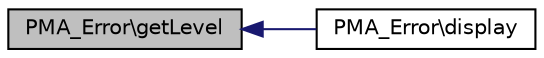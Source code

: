 digraph G
{
  edge [fontname="Helvetica",fontsize="10",labelfontname="Helvetica",labelfontsize="10"];
  node [fontname="Helvetica",fontsize="10",shape=record];
  rankdir="LR";
  Node1 [label="PMA_Error\\getLevel",height=0.2,width=0.4,color="black", fillcolor="grey75", style="filled" fontcolor="black"];
  Node1 -> Node2 [dir="back",color="midnightblue",fontsize="10",style="solid",fontname="Helvetica"];
  Node2 [label="PMA_Error\\display",height=0.2,width=0.4,color="black", fillcolor="white", style="filled",URL="$classPMA__Error.html#a8b50ee3c073f50d9fdd269996a4c20b1",tooltip="Displays the error in HTML."];
}

